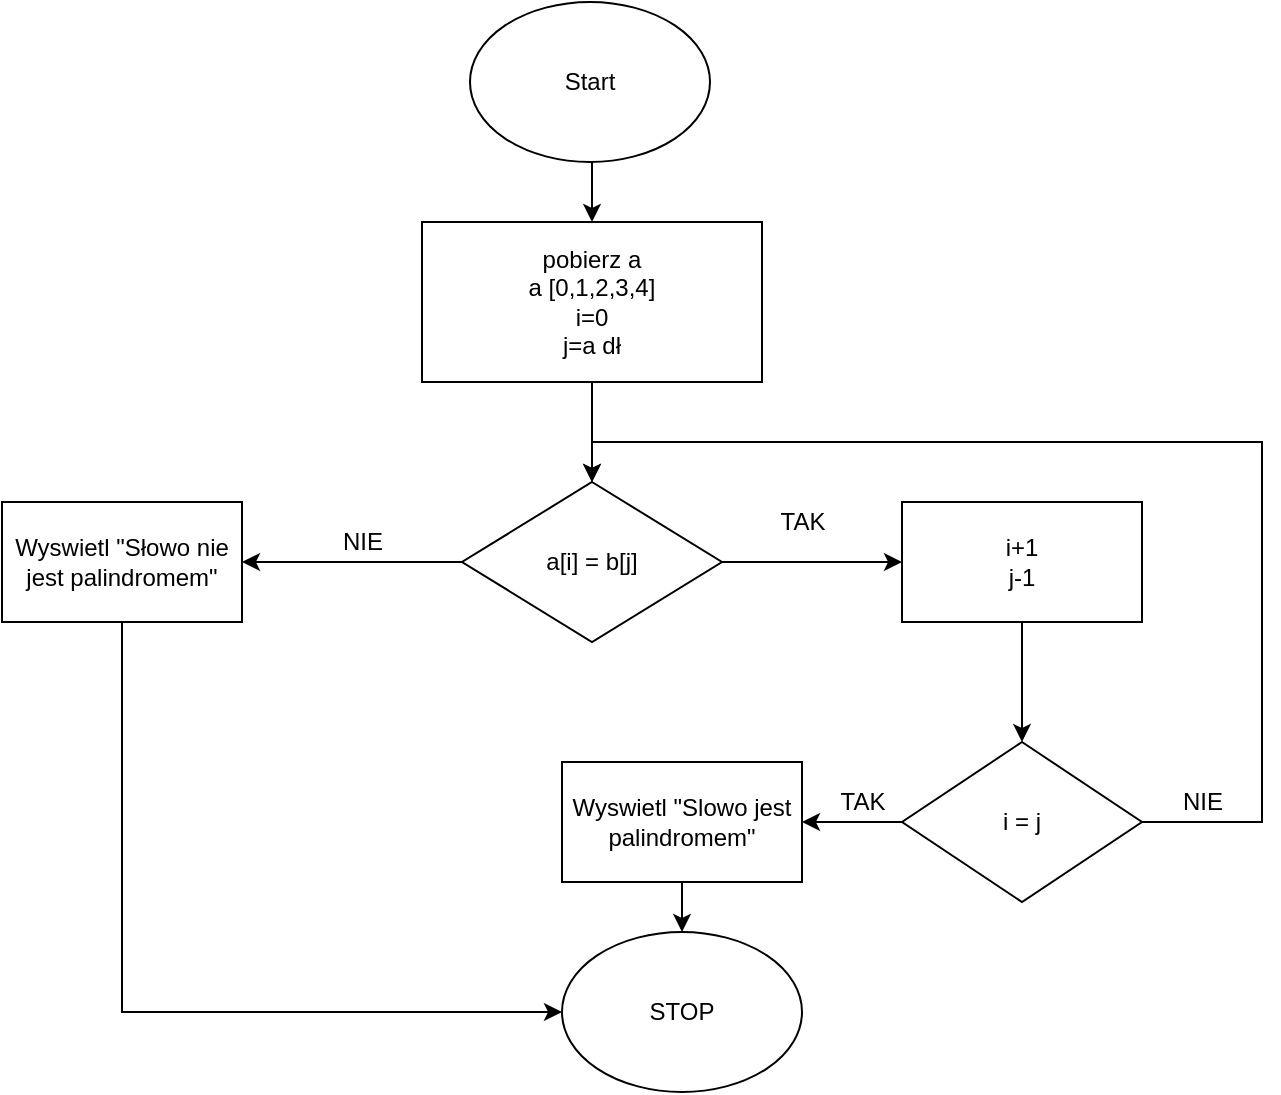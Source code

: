 <mxfile version="21.0.2" type="github">
  <diagram name="Strona-1" id="zlYq6fb4mCsAohhoARjG">
    <mxGraphModel dx="1434" dy="796" grid="1" gridSize="10" guides="1" tooltips="1" connect="1" arrows="1" fold="1" page="1" pageScale="1" pageWidth="827" pageHeight="1169" math="0" shadow="0">
      <root>
        <mxCell id="0" />
        <mxCell id="1" parent="0" />
        <mxCell id="qGaL0oA3_wvvHRosaeqy-3" style="edgeStyle=orthogonalEdgeStyle;rounded=0;orthogonalLoop=1;jettySize=auto;html=1;exitX=0.5;exitY=1;exitDx=0;exitDy=0;entryX=0.5;entryY=0;entryDx=0;entryDy=0;" edge="1" parent="1" source="qGaL0oA3_wvvHRosaeqy-1" target="qGaL0oA3_wvvHRosaeqy-2">
          <mxGeometry relative="1" as="geometry" />
        </mxCell>
        <mxCell id="qGaL0oA3_wvvHRosaeqy-1" value="Start" style="ellipse;whiteSpace=wrap;html=1;" vertex="1" parent="1">
          <mxGeometry x="333" y="80" width="120" height="80" as="geometry" />
        </mxCell>
        <mxCell id="qGaL0oA3_wvvHRosaeqy-4" style="edgeStyle=orthogonalEdgeStyle;rounded=0;orthogonalLoop=1;jettySize=auto;html=1;exitX=0.5;exitY=1;exitDx=0;exitDy=0;" edge="1" parent="1" source="qGaL0oA3_wvvHRosaeqy-2">
          <mxGeometry relative="1" as="geometry">
            <mxPoint x="394" y="320" as="targetPoint" />
          </mxGeometry>
        </mxCell>
        <mxCell id="qGaL0oA3_wvvHRosaeqy-2" value="pobierz a&lt;br&gt;a [0,1,2,3,4]&lt;br&gt;i=0&lt;br&gt;j=a dł" style="rounded=0;whiteSpace=wrap;html=1;" vertex="1" parent="1">
          <mxGeometry x="309" y="190" width="170" height="80" as="geometry" />
        </mxCell>
        <mxCell id="qGaL0oA3_wvvHRosaeqy-29" style="edgeStyle=orthogonalEdgeStyle;rounded=0;orthogonalLoop=1;jettySize=auto;html=1;exitX=0.5;exitY=1;exitDx=0;exitDy=0;entryX=0;entryY=0.5;entryDx=0;entryDy=0;" edge="1" parent="1" source="qGaL0oA3_wvvHRosaeqy-8" target="qGaL0oA3_wvvHRosaeqy-23">
          <mxGeometry relative="1" as="geometry" />
        </mxCell>
        <mxCell id="qGaL0oA3_wvvHRosaeqy-8" value="Wyswietl &quot;Słowo nie jest palindromem&quot;" style="rounded=0;whiteSpace=wrap;html=1;" vertex="1" parent="1">
          <mxGeometry x="99" y="330" width="120" height="60" as="geometry" />
        </mxCell>
        <mxCell id="qGaL0oA3_wvvHRosaeqy-10" style="edgeStyle=orthogonalEdgeStyle;rounded=0;orthogonalLoop=1;jettySize=auto;html=1;exitX=0;exitY=0.5;exitDx=0;exitDy=0;entryX=1;entryY=0.5;entryDx=0;entryDy=0;" edge="1" parent="1" source="qGaL0oA3_wvvHRosaeqy-9" target="qGaL0oA3_wvvHRosaeqy-8">
          <mxGeometry relative="1" as="geometry" />
        </mxCell>
        <mxCell id="qGaL0oA3_wvvHRosaeqy-12" style="edgeStyle=orthogonalEdgeStyle;rounded=0;orthogonalLoop=1;jettySize=auto;html=1;exitX=1;exitY=0.5;exitDx=0;exitDy=0;" edge="1" parent="1" source="qGaL0oA3_wvvHRosaeqy-9">
          <mxGeometry relative="1" as="geometry">
            <mxPoint x="549" y="360" as="targetPoint" />
          </mxGeometry>
        </mxCell>
        <mxCell id="qGaL0oA3_wvvHRosaeqy-9" value="a[i] = b[j]" style="rhombus;whiteSpace=wrap;html=1;" vertex="1" parent="1">
          <mxGeometry x="329" y="320" width="130" height="80" as="geometry" />
        </mxCell>
        <mxCell id="qGaL0oA3_wvvHRosaeqy-11" value="NIE" style="text;html=1;align=center;verticalAlign=middle;resizable=0;points=[];autosize=1;strokeColor=none;fillColor=none;" vertex="1" parent="1">
          <mxGeometry x="259" y="335" width="40" height="30" as="geometry" />
        </mxCell>
        <mxCell id="qGaL0oA3_wvvHRosaeqy-13" value="TAK" style="text;html=1;align=center;verticalAlign=middle;resizable=0;points=[];autosize=1;strokeColor=none;fillColor=none;" vertex="1" parent="1">
          <mxGeometry x="474" y="325" width="50" height="30" as="geometry" />
        </mxCell>
        <mxCell id="qGaL0oA3_wvvHRosaeqy-20" style="edgeStyle=orthogonalEdgeStyle;rounded=0;orthogonalLoop=1;jettySize=auto;html=1;exitX=0.5;exitY=1;exitDx=0;exitDy=0;" edge="1" parent="1" source="qGaL0oA3_wvvHRosaeqy-15">
          <mxGeometry relative="1" as="geometry">
            <mxPoint x="609" y="450" as="targetPoint" />
          </mxGeometry>
        </mxCell>
        <mxCell id="qGaL0oA3_wvvHRosaeqy-15" value="i+1&lt;br&gt;j-1" style="rounded=0;whiteSpace=wrap;html=1;" vertex="1" parent="1">
          <mxGeometry x="549" y="330" width="120" height="60" as="geometry" />
        </mxCell>
        <mxCell id="qGaL0oA3_wvvHRosaeqy-22" style="edgeStyle=orthogonalEdgeStyle;rounded=0;orthogonalLoop=1;jettySize=auto;html=1;exitX=0;exitY=0.5;exitDx=0;exitDy=0;" edge="1" parent="1" source="qGaL0oA3_wvvHRosaeqy-21">
          <mxGeometry relative="1" as="geometry">
            <mxPoint x="499" y="490" as="targetPoint" />
          </mxGeometry>
        </mxCell>
        <mxCell id="qGaL0oA3_wvvHRosaeqy-27" style="edgeStyle=orthogonalEdgeStyle;rounded=0;orthogonalLoop=1;jettySize=auto;html=1;exitX=1;exitY=0.5;exitDx=0;exitDy=0;entryX=0.5;entryY=0;entryDx=0;entryDy=0;" edge="1" parent="1" source="qGaL0oA3_wvvHRosaeqy-21" target="qGaL0oA3_wvvHRosaeqy-9">
          <mxGeometry relative="1" as="geometry">
            <Array as="points">
              <mxPoint x="729" y="490" />
              <mxPoint x="729" y="300" />
              <mxPoint x="394" y="300" />
            </Array>
          </mxGeometry>
        </mxCell>
        <mxCell id="qGaL0oA3_wvvHRosaeqy-21" value="i = j" style="rhombus;whiteSpace=wrap;html=1;" vertex="1" parent="1">
          <mxGeometry x="549" y="450" width="120" height="80" as="geometry" />
        </mxCell>
        <mxCell id="qGaL0oA3_wvvHRosaeqy-23" value="STOP" style="ellipse;whiteSpace=wrap;html=1;" vertex="1" parent="1">
          <mxGeometry x="379" y="545" width="120" height="80" as="geometry" />
        </mxCell>
        <mxCell id="qGaL0oA3_wvvHRosaeqy-24" value="TAK" style="text;html=1;align=center;verticalAlign=middle;resizable=0;points=[];autosize=1;strokeColor=none;fillColor=none;" vertex="1" parent="1">
          <mxGeometry x="504" y="465" width="50" height="30" as="geometry" />
        </mxCell>
        <mxCell id="qGaL0oA3_wvvHRosaeqy-26" style="edgeStyle=orthogonalEdgeStyle;rounded=0;orthogonalLoop=1;jettySize=auto;html=1;exitX=0.5;exitY=1;exitDx=0;exitDy=0;entryX=0.5;entryY=0;entryDx=0;entryDy=0;" edge="1" parent="1" source="qGaL0oA3_wvvHRosaeqy-25" target="qGaL0oA3_wvvHRosaeqy-23">
          <mxGeometry relative="1" as="geometry" />
        </mxCell>
        <mxCell id="qGaL0oA3_wvvHRosaeqy-25" value="Wyswietl &quot;Slowo jest palindromem&quot;" style="rounded=0;whiteSpace=wrap;html=1;" vertex="1" parent="1">
          <mxGeometry x="379" y="460" width="120" height="60" as="geometry" />
        </mxCell>
        <mxCell id="qGaL0oA3_wvvHRosaeqy-28" value="NIE" style="text;html=1;align=center;verticalAlign=middle;resizable=0;points=[];autosize=1;strokeColor=none;fillColor=none;" vertex="1" parent="1">
          <mxGeometry x="679" y="465" width="40" height="30" as="geometry" />
        </mxCell>
      </root>
    </mxGraphModel>
  </diagram>
</mxfile>
